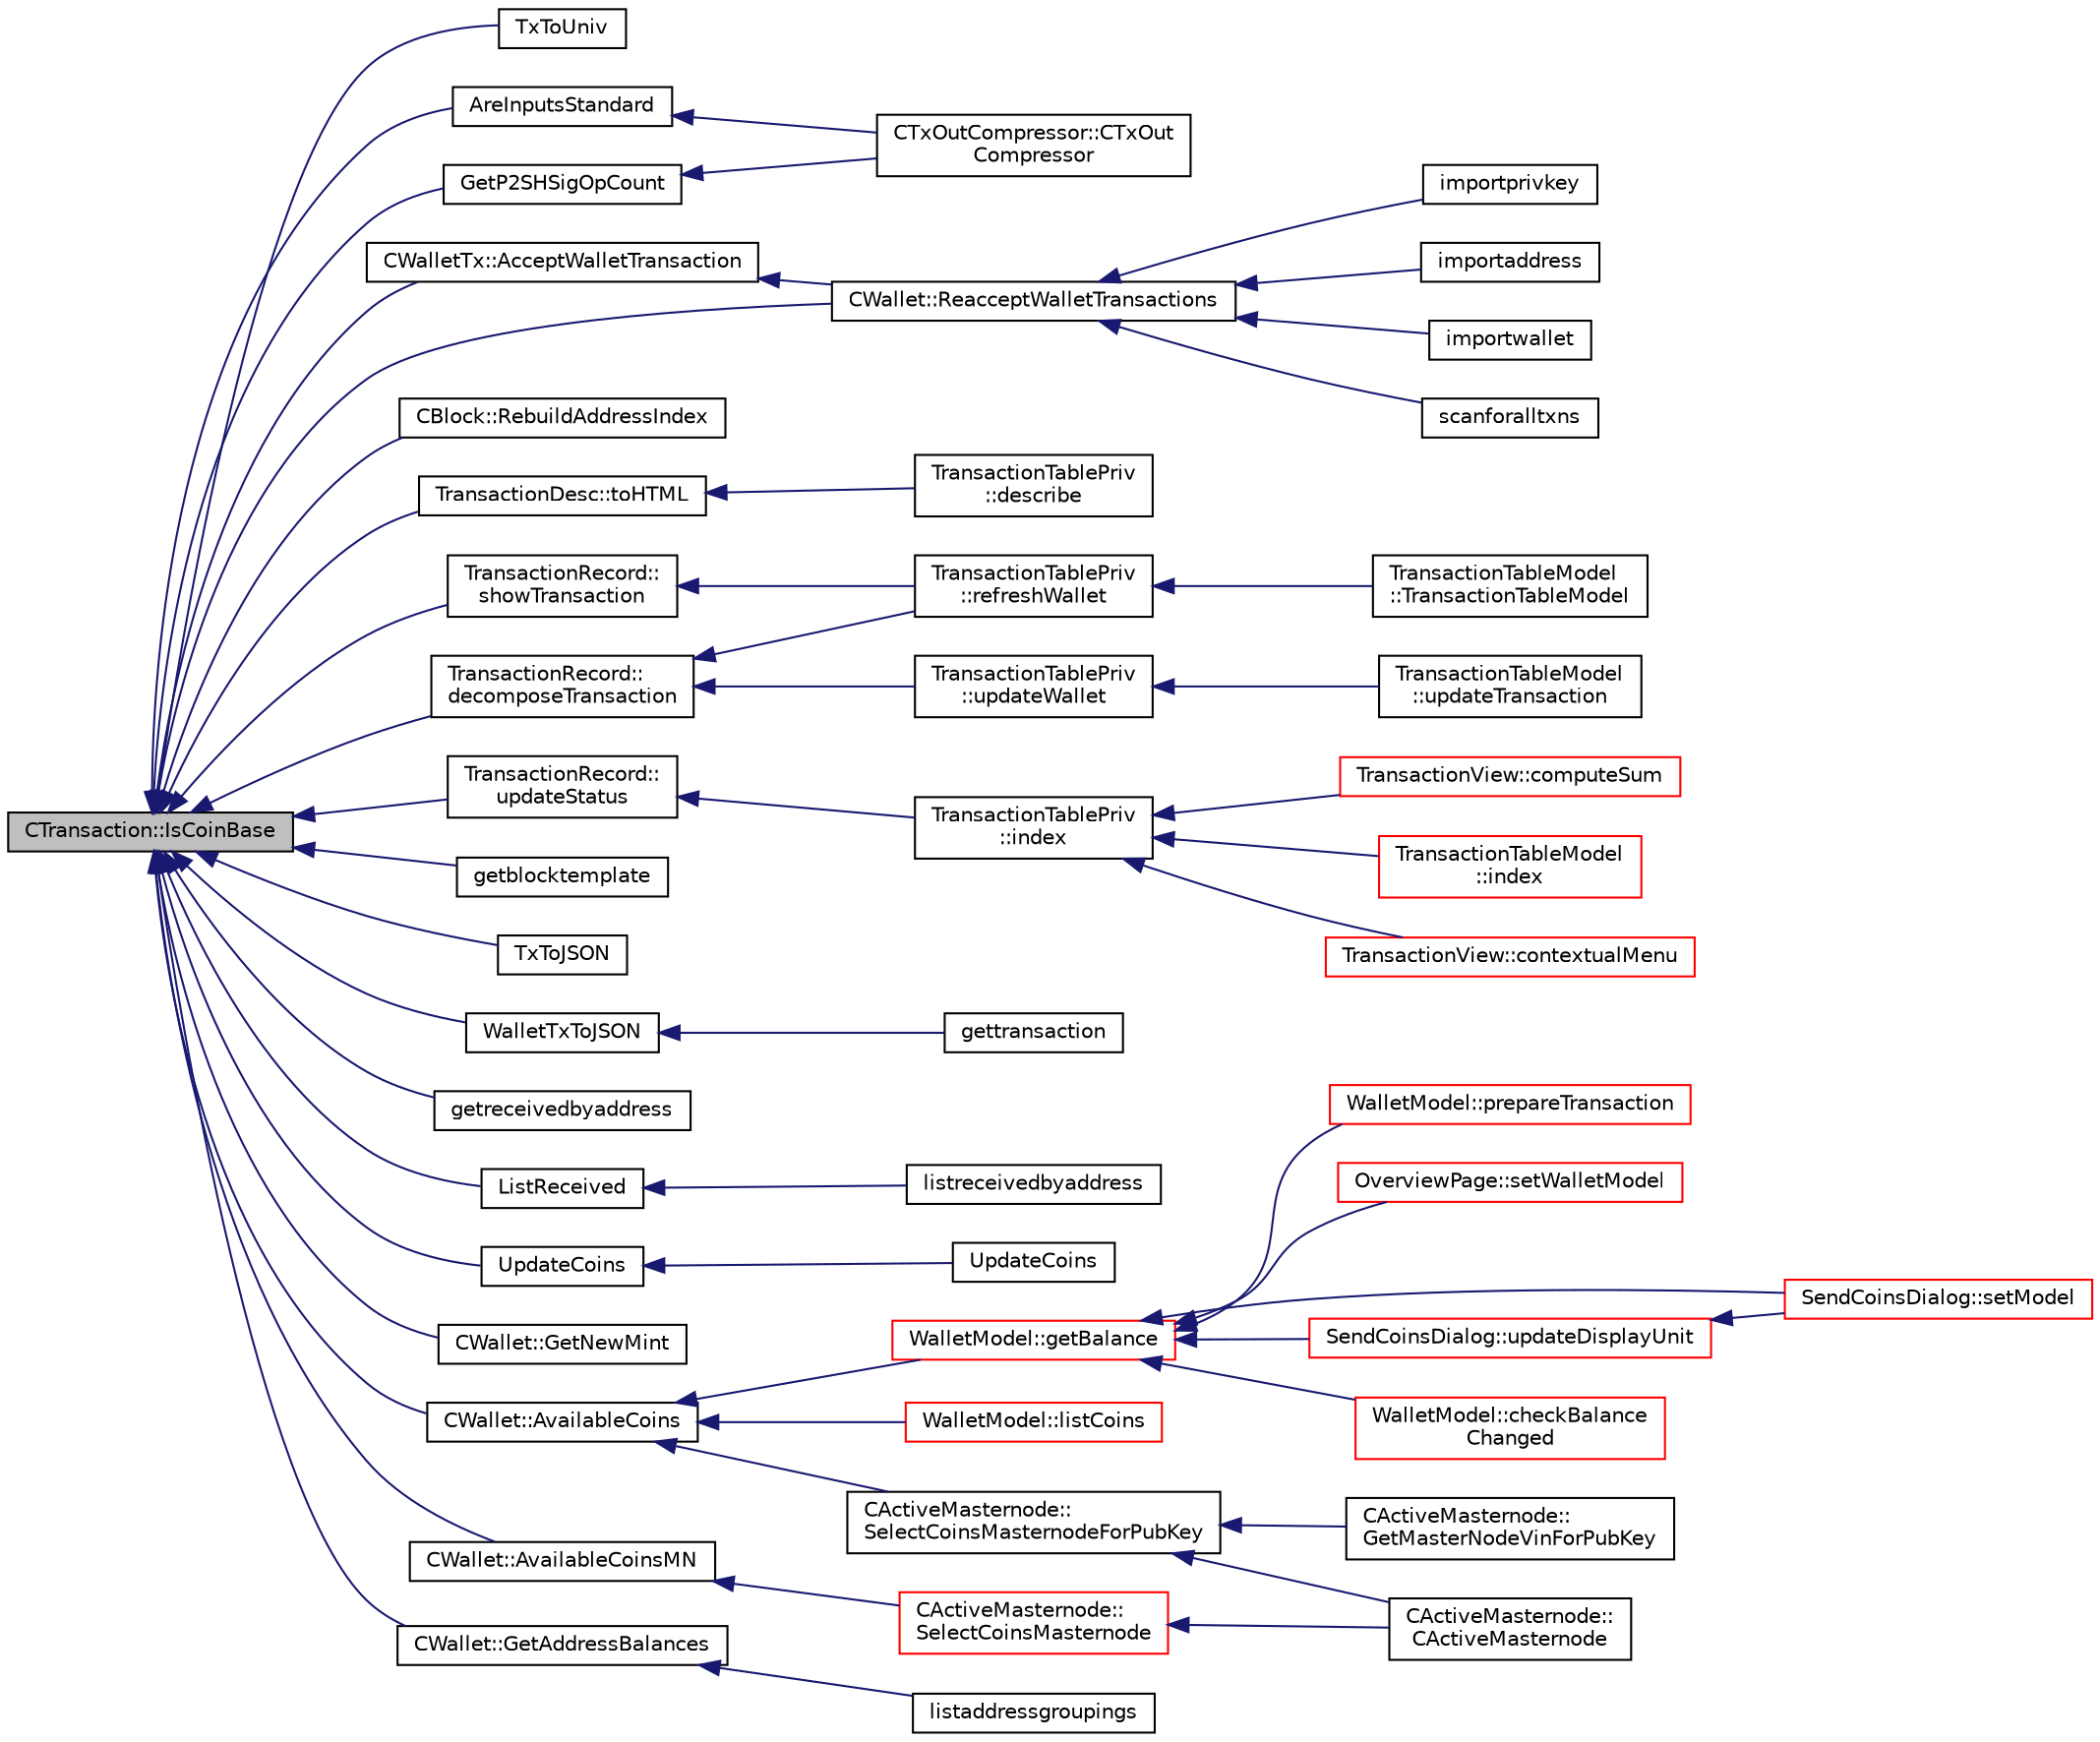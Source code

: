 digraph "CTransaction::IsCoinBase"
{
  edge [fontname="Helvetica",fontsize="10",labelfontname="Helvetica",labelfontsize="10"];
  node [fontname="Helvetica",fontsize="10",shape=record];
  rankdir="LR";
  Node166 [label="CTransaction::IsCoinBase",height=0.2,width=0.4,color="black", fillcolor="grey75", style="filled", fontcolor="black"];
  Node166 -> Node167 [dir="back",color="midnightblue",fontsize="10",style="solid",fontname="Helvetica"];
  Node167 [label="TxToUniv",height=0.2,width=0.4,color="black", fillcolor="white", style="filled",URL="$d5/d2e/core__write_8cpp.html#aeb901ca565e3df0e3bc0c9863ad8f53a"];
  Node166 -> Node168 [dir="back",color="midnightblue",fontsize="10",style="solid",fontname="Helvetica"];
  Node168 [label="AreInputsStandard",height=0.2,width=0.4,color="black", fillcolor="white", style="filled",URL="$d4/dbf/main_8h.html#a29901e539b487e09c90ff90c7560bd9d",tooltip="Check for standard transaction types. "];
  Node168 -> Node169 [dir="back",color="midnightblue",fontsize="10",style="solid",fontname="Helvetica"];
  Node169 [label="CTxOutCompressor::CTxOut\lCompressor",height=0.2,width=0.4,color="black", fillcolor="white", style="filled",URL="$d9/d8d/class_c_tx_out_compressor.html#a38ef1033989cd003de65598620d15cea"];
  Node166 -> Node170 [dir="back",color="midnightblue",fontsize="10",style="solid",fontname="Helvetica"];
  Node170 [label="GetP2SHSigOpCount",height=0.2,width=0.4,color="black", fillcolor="white", style="filled",URL="$d4/dbf/main_8h.html#acc0a05d60127f0cfcf778348670067e0",tooltip="Count ECDSA signature operations in pay-to-script-hash inputs. "];
  Node170 -> Node169 [dir="back",color="midnightblue",fontsize="10",style="solid",fontname="Helvetica"];
  Node166 -> Node171 [dir="back",color="midnightblue",fontsize="10",style="solid",fontname="Helvetica"];
  Node171 [label="CWalletTx::AcceptWalletTransaction",height=0.2,width=0.4,color="black", fillcolor="white", style="filled",URL="$d6/d53/class_c_wallet_tx.html#af6d1a5a731bb69e1d94de84eb6fd15a5"];
  Node171 -> Node172 [dir="back",color="midnightblue",fontsize="10",style="solid",fontname="Helvetica"];
  Node172 [label="CWallet::ReacceptWalletTransactions",height=0.2,width=0.4,color="black", fillcolor="white", style="filled",URL="$d2/de5/class_c_wallet.html#a796c23450c8482e10e0c75ae5c1fa8ed"];
  Node172 -> Node173 [dir="back",color="midnightblue",fontsize="10",style="solid",fontname="Helvetica"];
  Node173 [label="importprivkey",height=0.2,width=0.4,color="black", fillcolor="white", style="filled",URL="$dc/dbf/rpcdump_8cpp.html#a3a6fdb974fce01220a895393d444e981"];
  Node172 -> Node174 [dir="back",color="midnightblue",fontsize="10",style="solid",fontname="Helvetica"];
  Node174 [label="importaddress",height=0.2,width=0.4,color="black", fillcolor="white", style="filled",URL="$dc/dbf/rpcdump_8cpp.html#a457bc572859c8265c72a0afd1a6db56c"];
  Node172 -> Node175 [dir="back",color="midnightblue",fontsize="10",style="solid",fontname="Helvetica"];
  Node175 [label="importwallet",height=0.2,width=0.4,color="black", fillcolor="white", style="filled",URL="$dc/dbf/rpcdump_8cpp.html#a2566d5c9dd1938b74e70398cdb3ac5c1"];
  Node172 -> Node176 [dir="back",color="midnightblue",fontsize="10",style="solid",fontname="Helvetica"];
  Node176 [label="scanforalltxns",height=0.2,width=0.4,color="black", fillcolor="white", style="filled",URL="$df/d1d/rpcwallet_8cpp.html#a798669ad37caa71ddd18f73bc5aa5841"];
  Node166 -> Node177 [dir="back",color="midnightblue",fontsize="10",style="solid",fontname="Helvetica"];
  Node177 [label="CBlock::RebuildAddressIndex",height=0.2,width=0.4,color="black", fillcolor="white", style="filled",URL="$d3/d51/class_c_block.html#aea2c77ad84cd7909720f75a0c3f7ddc2"];
  Node166 -> Node178 [dir="back",color="midnightblue",fontsize="10",style="solid",fontname="Helvetica"];
  Node178 [label="TransactionDesc::toHTML",height=0.2,width=0.4,color="black", fillcolor="white", style="filled",URL="$d4/da9/class_transaction_desc.html#ab7c9dbb2048aae121dd9d75df86e64f4"];
  Node178 -> Node179 [dir="back",color="midnightblue",fontsize="10",style="solid",fontname="Helvetica"];
  Node179 [label="TransactionTablePriv\l::describe",height=0.2,width=0.4,color="black", fillcolor="white", style="filled",URL="$d2/ddb/class_transaction_table_priv.html#ab08d44e16bf6dd95b5b83959b3013780"];
  Node166 -> Node180 [dir="back",color="midnightblue",fontsize="10",style="solid",fontname="Helvetica"];
  Node180 [label="TransactionRecord::\lshowTransaction",height=0.2,width=0.4,color="black", fillcolor="white", style="filled",URL="$d1/da7/class_transaction_record.html#a5ad1d1af4bec5b15a624b7a451e8cdbf",tooltip="Decompose CWallet transaction to model transaction records. "];
  Node180 -> Node181 [dir="back",color="midnightblue",fontsize="10",style="solid",fontname="Helvetica"];
  Node181 [label="TransactionTablePriv\l::refreshWallet",height=0.2,width=0.4,color="black", fillcolor="white", style="filled",URL="$d2/ddb/class_transaction_table_priv.html#a1f81da5d7cfb2aac03a5e18e6bc91792"];
  Node181 -> Node182 [dir="back",color="midnightblue",fontsize="10",style="solid",fontname="Helvetica"];
  Node182 [label="TransactionTableModel\l::TransactionTableModel",height=0.2,width=0.4,color="black", fillcolor="white", style="filled",URL="$d7/dfe/class_transaction_table_model.html#a6c10b7cab9804eee6df9e049a978dc62"];
  Node166 -> Node183 [dir="back",color="midnightblue",fontsize="10",style="solid",fontname="Helvetica"];
  Node183 [label="TransactionRecord::\ldecomposeTransaction",height=0.2,width=0.4,color="black", fillcolor="white", style="filled",URL="$d1/da7/class_transaction_record.html#a9f5db4465fa5fdcc3f9af525096bcdb9"];
  Node183 -> Node181 [dir="back",color="midnightblue",fontsize="10",style="solid",fontname="Helvetica"];
  Node183 -> Node184 [dir="back",color="midnightblue",fontsize="10",style="solid",fontname="Helvetica"];
  Node184 [label="TransactionTablePriv\l::updateWallet",height=0.2,width=0.4,color="black", fillcolor="white", style="filled",URL="$d2/ddb/class_transaction_table_priv.html#a5a8454ce91251c4d9eb927bf2850745c"];
  Node184 -> Node185 [dir="back",color="midnightblue",fontsize="10",style="solid",fontname="Helvetica"];
  Node185 [label="TransactionTableModel\l::updateTransaction",height=0.2,width=0.4,color="black", fillcolor="white", style="filled",URL="$d7/dfe/class_transaction_table_model.html#a8de43b3c7ba0612304906eb5a2f51a06"];
  Node166 -> Node186 [dir="back",color="midnightblue",fontsize="10",style="solid",fontname="Helvetica"];
  Node186 [label="TransactionRecord::\lupdateStatus",height=0.2,width=0.4,color="black", fillcolor="white", style="filled",URL="$d1/da7/class_transaction_record.html#a9b643dd885a790ae511705a1446556be",tooltip="Update status from core wallet tx. "];
  Node186 -> Node187 [dir="back",color="midnightblue",fontsize="10",style="solid",fontname="Helvetica"];
  Node187 [label="TransactionTablePriv\l::index",height=0.2,width=0.4,color="black", fillcolor="white", style="filled",URL="$d2/ddb/class_transaction_table_priv.html#ac692aa6aa7820e80accc971c70e0fae5"];
  Node187 -> Node188 [dir="back",color="midnightblue",fontsize="10",style="solid",fontname="Helvetica"];
  Node188 [label="TransactionTableModel\l::index",height=0.2,width=0.4,color="red", fillcolor="white", style="filled",URL="$d7/dfe/class_transaction_table_model.html#af3a9a49314f80268a77a704f7f028905"];
  Node187 -> Node195 [dir="back",color="midnightblue",fontsize="10",style="solid",fontname="Helvetica"];
  Node195 [label="TransactionView::contextualMenu",height=0.2,width=0.4,color="red", fillcolor="white", style="filled",URL="$d2/d2c/class_transaction_view.html#abe5793b86a4ea6f80a6d822ee878e646"];
  Node187 -> Node197 [dir="back",color="midnightblue",fontsize="10",style="solid",fontname="Helvetica"];
  Node197 [label="TransactionView::computeSum",height=0.2,width=0.4,color="red", fillcolor="white", style="filled",URL="$d2/d2c/class_transaction_view.html#abb2ea48a61bb12a0dda9d63952adc50e",tooltip="Compute sum of all selected transactions. "];
  Node166 -> Node200 [dir="back",color="midnightblue",fontsize="10",style="solid",fontname="Helvetica"];
  Node200 [label="getblocktemplate",height=0.2,width=0.4,color="black", fillcolor="white", style="filled",URL="$d4/ddd/rpcmining_8cpp.html#a27347eecedd59156c914fcb5ce488f9a"];
  Node166 -> Node201 [dir="back",color="midnightblue",fontsize="10",style="solid",fontname="Helvetica"];
  Node201 [label="TxToJSON",height=0.2,width=0.4,color="black", fillcolor="white", style="filled",URL="$dc/da8/rpcrawtransaction_8cpp.html#a366b04dae2aae86eee356cc85d759268"];
  Node166 -> Node202 [dir="back",color="midnightblue",fontsize="10",style="solid",fontname="Helvetica"];
  Node202 [label="WalletTxToJSON",height=0.2,width=0.4,color="black", fillcolor="white", style="filled",URL="$df/d1d/rpcwallet_8cpp.html#a28e51f3edfce43e075603e9e315f40c4"];
  Node202 -> Node203 [dir="back",color="midnightblue",fontsize="10",style="solid",fontname="Helvetica"];
  Node203 [label="gettransaction",height=0.2,width=0.4,color="black", fillcolor="white", style="filled",URL="$df/d1d/rpcwallet_8cpp.html#a845c15a1402787fcf2cc021111ea89f5"];
  Node166 -> Node204 [dir="back",color="midnightblue",fontsize="10",style="solid",fontname="Helvetica"];
  Node204 [label="getreceivedbyaddress",height=0.2,width=0.4,color="black", fillcolor="white", style="filled",URL="$df/d1d/rpcwallet_8cpp.html#abbb6475509aa2e69844f0b3a8bcb422a"];
  Node166 -> Node205 [dir="back",color="midnightblue",fontsize="10",style="solid",fontname="Helvetica"];
  Node205 [label="ListReceived",height=0.2,width=0.4,color="black", fillcolor="white", style="filled",URL="$df/d1d/rpcwallet_8cpp.html#a0cc958f67a8d6d0002cb4fee19eddb5c"];
  Node205 -> Node206 [dir="back",color="midnightblue",fontsize="10",style="solid",fontname="Helvetica"];
  Node206 [label="listreceivedbyaddress",height=0.2,width=0.4,color="black", fillcolor="white", style="filled",URL="$df/d1d/rpcwallet_8cpp.html#a34b36ceb4a7e36e0dab24cf675c49da5"];
  Node166 -> Node207 [dir="back",color="midnightblue",fontsize="10",style="solid",fontname="Helvetica"];
  Node207 [label="UpdateCoins",height=0.2,width=0.4,color="black", fillcolor="white", style="filled",URL="$dd/d7d/validation_8cpp.html#a76ffac026788c8c1e6d55fb1beae0962"];
  Node207 -> Node208 [dir="back",color="midnightblue",fontsize="10",style="solid",fontname="Helvetica"];
  Node208 [label="UpdateCoins",height=0.2,width=0.4,color="black", fillcolor="white", style="filled",URL="$db/d38/validation_8h.html#ae9afb0553a9927e26785f4e4806a9892",tooltip="Apply the effects of this transaction on the UTXO set represented by view. "];
  Node166 -> Node172 [dir="back",color="midnightblue",fontsize="10",style="solid",fontname="Helvetica"];
  Node166 -> Node209 [dir="back",color="midnightblue",fontsize="10",style="solid",fontname="Helvetica"];
  Node209 [label="CWallet::GetNewMint",height=0.2,width=0.4,color="black", fillcolor="white", style="filled",URL="$d2/de5/class_c_wallet.html#ac25ce29902498fb0092886a63ae195b8"];
  Node166 -> Node210 [dir="back",color="midnightblue",fontsize="10",style="solid",fontname="Helvetica"];
  Node210 [label="CWallet::AvailableCoins",height=0.2,width=0.4,color="black", fillcolor="white", style="filled",URL="$d2/de5/class_c_wallet.html#a0f950dede91de2be32ea8c43a40469ab"];
  Node210 -> Node211 [dir="back",color="midnightblue",fontsize="10",style="solid",fontname="Helvetica"];
  Node211 [label="CActiveMasternode::\lSelectCoinsMasternodeForPubKey",height=0.2,width=0.4,color="black", fillcolor="white", style="filled",URL="$d9/d29/class_c_active_masternode.html#aefe3cf727f6f6407da78d41afe9846d0"];
  Node211 -> Node212 [dir="back",color="midnightblue",fontsize="10",style="solid",fontname="Helvetica"];
  Node212 [label="CActiveMasternode::\lGetMasterNodeVinForPubKey",height=0.2,width=0.4,color="black", fillcolor="white", style="filled",URL="$d9/d29/class_c_active_masternode.html#ada17e6bbfd69a3acf166b49c10365da4"];
  Node211 -> Node213 [dir="back",color="midnightblue",fontsize="10",style="solid",fontname="Helvetica"];
  Node213 [label="CActiveMasternode::\lCActiveMasternode",height=0.2,width=0.4,color="black", fillcolor="white", style="filled",URL="$d9/d29/class_c_active_masternode.html#a7ffb946d1b2aad0054d3b3efce8c0543"];
  Node210 -> Node214 [dir="back",color="midnightblue",fontsize="10",style="solid",fontname="Helvetica"];
  Node214 [label="WalletModel::getBalance",height=0.2,width=0.4,color="red", fillcolor="white", style="filled",URL="$d4/d27/class_wallet_model.html#a4d2cb225a19b89c64f4b5d81faf89beb"];
  Node214 -> Node215 [dir="back",color="midnightblue",fontsize="10",style="solid",fontname="Helvetica"];
  Node215 [label="OverviewPage::setWalletModel",height=0.2,width=0.4,color="red", fillcolor="white", style="filled",URL="$d1/d91/class_overview_page.html#a2ed52a3a87e9c74fee38fa873c9bc71f"];
  Node214 -> Node216 [dir="back",color="midnightblue",fontsize="10",style="solid",fontname="Helvetica"];
  Node216 [label="SendCoinsDialog::setModel",height=0.2,width=0.4,color="red", fillcolor="white", style="filled",URL="$d6/de6/class_send_coins_dialog.html#a73a6c1b1850a334ee652ac167713a2aa"];
  Node214 -> Node217 [dir="back",color="midnightblue",fontsize="10",style="solid",fontname="Helvetica"];
  Node217 [label="SendCoinsDialog::updateDisplayUnit",height=0.2,width=0.4,color="red", fillcolor="white", style="filled",URL="$d6/de6/class_send_coins_dialog.html#a74815ad8502b126200b6fd2e59e9f042"];
  Node217 -> Node216 [dir="back",color="midnightblue",fontsize="10",style="solid",fontname="Helvetica"];
  Node214 -> Node219 [dir="back",color="midnightblue",fontsize="10",style="solid",fontname="Helvetica"];
  Node219 [label="WalletModel::checkBalance\lChanged",height=0.2,width=0.4,color="red", fillcolor="white", style="filled",URL="$d4/d27/class_wallet_model.html#adcc4eb8cd71cb4de223621866bb7fb7d"];
  Node214 -> Node221 [dir="back",color="midnightblue",fontsize="10",style="solid",fontname="Helvetica"];
  Node221 [label="WalletModel::prepareTransaction",height=0.2,width=0.4,color="red", fillcolor="white", style="filled",URL="$d4/d27/class_wallet_model.html#a8abc851901c7c7343ebfb5a8e5fc0154"];
  Node210 -> Node223 [dir="back",color="midnightblue",fontsize="10",style="solid",fontname="Helvetica"];
  Node223 [label="WalletModel::listCoins",height=0.2,width=0.4,color="red", fillcolor="white", style="filled",URL="$d4/d27/class_wallet_model.html#ae5ce26bba42701b45de766ef11cc9a47"];
  Node166 -> Node230 [dir="back",color="midnightblue",fontsize="10",style="solid",fontname="Helvetica"];
  Node230 [label="CWallet::AvailableCoinsMN",height=0.2,width=0.4,color="black", fillcolor="white", style="filled",URL="$d2/de5/class_c_wallet.html#a8ba0ffab3889fb1d3519d8578e26cb16"];
  Node230 -> Node231 [dir="back",color="midnightblue",fontsize="10",style="solid",fontname="Helvetica"];
  Node231 [label="CActiveMasternode::\lSelectCoinsMasternode",height=0.2,width=0.4,color="red", fillcolor="white", style="filled",URL="$d9/d29/class_c_active_masternode.html#ac4fc5fb1681bf0a0f3d30e706fb0577a"];
  Node231 -> Node213 [dir="back",color="midnightblue",fontsize="10",style="solid",fontname="Helvetica"];
  Node166 -> Node234 [dir="back",color="midnightblue",fontsize="10",style="solid",fontname="Helvetica"];
  Node234 [label="CWallet::GetAddressBalances",height=0.2,width=0.4,color="black", fillcolor="white", style="filled",URL="$d2/de5/class_c_wallet.html#aadffdf5d0e2f2413cdcc2a39fc2e310d"];
  Node234 -> Node235 [dir="back",color="midnightblue",fontsize="10",style="solid",fontname="Helvetica"];
  Node235 [label="listaddressgroupings",height=0.2,width=0.4,color="black", fillcolor="white", style="filled",URL="$df/d1d/rpcwallet_8cpp.html#a6be618acd7a7b1fb454dacbf24294317"];
}
